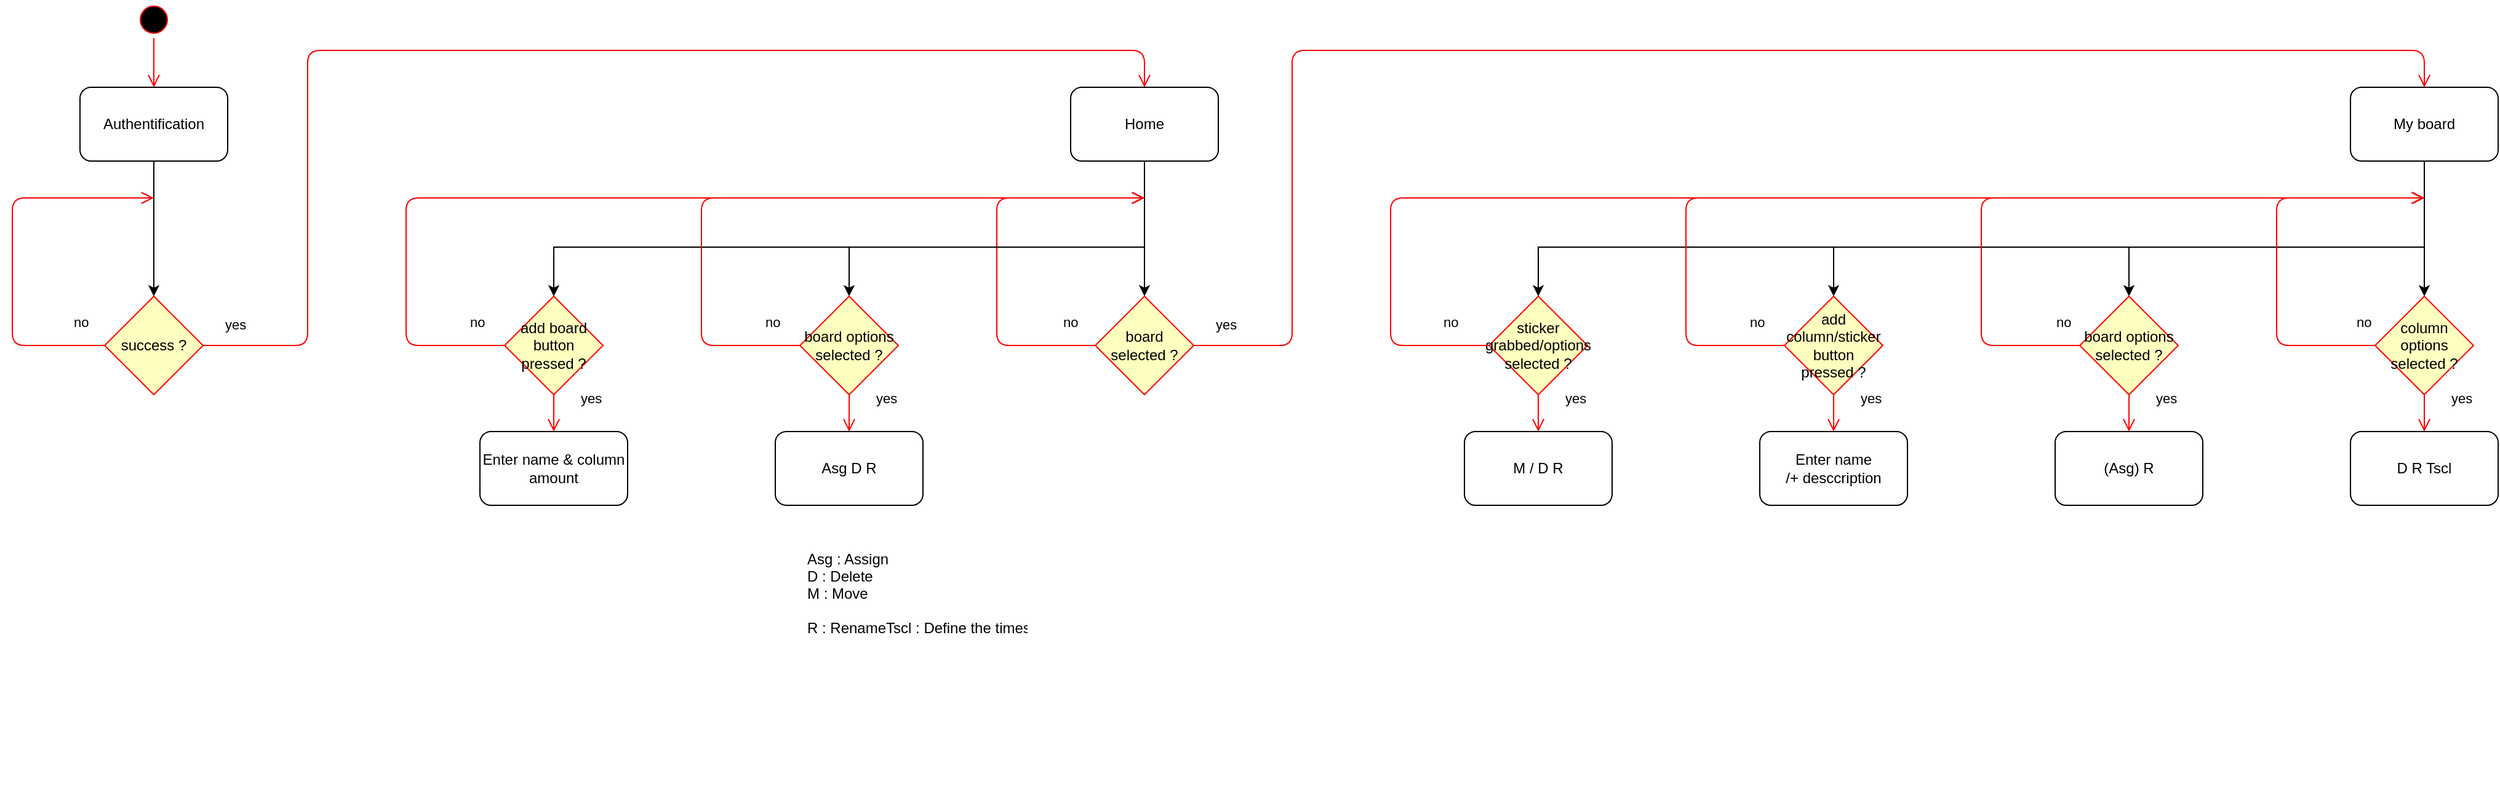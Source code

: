 <mxfile version="14.7.1" type="github">
  <diagram id="C5RBs43oDa-KdzZeNtuy" name="Page-1">
    <mxGraphModel dx="1450" dy="5252" grid="1" gridSize="10" guides="1" tooltips="1" connect="1" arrows="1" fold="1" page="1" pageScale="1" pageWidth="3300" pageHeight="4681" math="0" shadow="0">
      <root>
        <mxCell id="WIyWlLk6GJQsqaUBKTNV-0" />
        <mxCell id="WIyWlLk6GJQsqaUBKTNV-1" parent="WIyWlLk6GJQsqaUBKTNV-0" />
        <mxCell id="JY1gy3Fn-EUmmL5cIJaz-2" value="" style="ellipse;html=1;shape=startState;fillColor=#000000;strokeColor=#ff0000;" parent="WIyWlLk6GJQsqaUBKTNV-1" vertex="1">
          <mxGeometry x="420" y="-40" width="30" height="30" as="geometry" />
        </mxCell>
        <mxCell id="JY1gy3Fn-EUmmL5cIJaz-3" value="" style="edgeStyle=orthogonalEdgeStyle;html=1;verticalAlign=bottom;endArrow=open;endSize=8;strokeColor=#ff0000;entryX=0.5;entryY=0;entryDx=0;entryDy=0;" parent="WIyWlLk6GJQsqaUBKTNV-1" source="JY1gy3Fn-EUmmL5cIJaz-2" target="JY1gy3Fn-EUmmL5cIJaz-33" edge="1">
          <mxGeometry relative="1" as="geometry">
            <mxPoint x="435" y="70" as="targetPoint" />
          </mxGeometry>
        </mxCell>
        <mxCell id="JY1gy3Fn-EUmmL5cIJaz-12" style="edgeStyle=orthogonalEdgeStyle;rounded=0;orthogonalLoop=1;jettySize=auto;html=1;exitX=0.5;exitY=1;exitDx=0;exitDy=0;entryX=0.5;entryY=0;entryDx=0;entryDy=0;" parent="WIyWlLk6GJQsqaUBKTNV-1" source="JY1gy3Fn-EUmmL5cIJaz-33" target="JY1gy3Fn-EUmmL5cIJaz-9" edge="1">
          <mxGeometry relative="1" as="geometry">
            <mxPoint x="435" y="140" as="sourcePoint" />
          </mxGeometry>
        </mxCell>
        <mxCell id="JY1gy3Fn-EUmmL5cIJaz-9" value="success ?" style="rhombus;whiteSpace=wrap;html=1;fillColor=#ffffc0;strokeColor=#ff0000;" parent="WIyWlLk6GJQsqaUBKTNV-1" vertex="1">
          <mxGeometry x="395" y="200" width="80" height="80" as="geometry" />
        </mxCell>
        <mxCell id="JY1gy3Fn-EUmmL5cIJaz-10" value="no" style="edgeStyle=orthogonalEdgeStyle;html=1;align=left;verticalAlign=bottom;endArrow=open;endSize=8;strokeColor=#ff0000;exitX=0;exitY=0.5;exitDx=0;exitDy=0;" parent="WIyWlLk6GJQsqaUBKTNV-1" source="JY1gy3Fn-EUmmL5cIJaz-9" edge="1">
          <mxGeometry x="-0.824" y="-10" relative="1" as="geometry">
            <mxPoint x="435" y="120" as="targetPoint" />
            <Array as="points">
              <mxPoint x="320" y="240" />
              <mxPoint x="320" y="120" />
            </Array>
            <mxPoint as="offset" />
          </mxGeometry>
        </mxCell>
        <mxCell id="JY1gy3Fn-EUmmL5cIJaz-11" value="yes" style="edgeStyle=orthogonalEdgeStyle;html=1;align=left;verticalAlign=top;endArrow=open;endSize=8;strokeColor=#ff0000;entryX=0.5;entryY=0;entryDx=0;entryDy=0;exitX=1;exitY=0.5;exitDx=0;exitDy=0;" parent="WIyWlLk6GJQsqaUBKTNV-1" source="JY1gy3Fn-EUmmL5cIJaz-9" target="JY1gy3Fn-EUmmL5cIJaz-32" edge="1">
          <mxGeometry x="-0.97" y="30" relative="1" as="geometry">
            <mxPoint x="920" y="70" as="targetPoint" />
            <mxPoint x="650" y="190" as="sourcePoint" />
            <Array as="points">
              <mxPoint x="560" y="240" />
              <mxPoint x="560" />
              <mxPoint x="1240" />
            </Array>
            <mxPoint as="offset" />
          </mxGeometry>
        </mxCell>
        <mxCell id="JY1gy3Fn-EUmmL5cIJaz-25" style="edgeStyle=orthogonalEdgeStyle;rounded=0;orthogonalLoop=1;jettySize=auto;html=1;exitX=0.5;exitY=1;exitDx=0;exitDy=0;entryX=0.5;entryY=0;entryDx=0;entryDy=0;" parent="WIyWlLk6GJQsqaUBKTNV-1" source="JY1gy3Fn-EUmmL5cIJaz-32" edge="1" target="JY1gy3Fn-EUmmL5cIJaz-39">
          <mxGeometry relative="1" as="geometry">
            <mxPoint x="1240" y="140" as="sourcePoint" />
            <mxPoint x="1260" y="180" as="targetPoint" />
          </mxGeometry>
        </mxCell>
        <mxCell id="_KC-3M1fQCvKJhTVu-NZ-2" style="edgeStyle=orthogonalEdgeStyle;rounded=0;orthogonalLoop=1;jettySize=auto;html=1;exitX=0.5;exitY=1;exitDx=0;exitDy=0;entryX=0.5;entryY=0;entryDx=0;entryDy=0;" edge="1" parent="WIyWlLk6GJQsqaUBKTNV-1" source="JY1gy3Fn-EUmmL5cIJaz-32" target="_KC-3M1fQCvKJhTVu-NZ-1">
          <mxGeometry relative="1" as="geometry">
            <Array as="points">
              <mxPoint x="1240" y="160" />
              <mxPoint x="760" y="160" />
            </Array>
          </mxGeometry>
        </mxCell>
        <mxCell id="JY1gy3Fn-EUmmL5cIJaz-32" value="Home" style="rounded=1;whiteSpace=wrap;html=1;" parent="WIyWlLk6GJQsqaUBKTNV-1" vertex="1">
          <mxGeometry x="1180" y="30" width="120" height="60" as="geometry" />
        </mxCell>
        <mxCell id="JY1gy3Fn-EUmmL5cIJaz-33" value="Authentification" style="rounded=1;whiteSpace=wrap;html=1;" parent="WIyWlLk6GJQsqaUBKTNV-1" vertex="1">
          <mxGeometry x="375" y="30" width="120" height="60" as="geometry" />
        </mxCell>
        <mxCell id="_KC-3M1fQCvKJhTVu-NZ-27" style="edgeStyle=orthogonalEdgeStyle;rounded=0;orthogonalLoop=1;jettySize=auto;html=1;exitX=0.5;exitY=1;exitDx=0;exitDy=0;entryX=0.5;entryY=0;entryDx=0;entryDy=0;" edge="1" parent="WIyWlLk6GJQsqaUBKTNV-1" source="JY1gy3Fn-EUmmL5cIJaz-36" target="_KC-3M1fQCvKJhTVu-NZ-20">
          <mxGeometry relative="1" as="geometry" />
        </mxCell>
        <mxCell id="_KC-3M1fQCvKJhTVu-NZ-28" style="edgeStyle=orthogonalEdgeStyle;rounded=0;orthogonalLoop=1;jettySize=auto;html=1;exitX=0.5;exitY=1;exitDx=0;exitDy=0;entryX=0.5;entryY=0;entryDx=0;entryDy=0;" edge="1" parent="WIyWlLk6GJQsqaUBKTNV-1" source="JY1gy3Fn-EUmmL5cIJaz-36" target="_KC-3M1fQCvKJhTVu-NZ-22">
          <mxGeometry relative="1" as="geometry">
            <Array as="points">
              <mxPoint x="2280" y="160" />
              <mxPoint x="2040" y="160" />
            </Array>
          </mxGeometry>
        </mxCell>
        <mxCell id="_KC-3M1fQCvKJhTVu-NZ-33" style="edgeStyle=orthogonalEdgeStyle;rounded=0;orthogonalLoop=1;jettySize=auto;html=1;exitX=0.5;exitY=1;exitDx=0;exitDy=0;entryX=0.5;entryY=0;entryDx=0;entryDy=0;" edge="1" parent="WIyWlLk6GJQsqaUBKTNV-1" source="JY1gy3Fn-EUmmL5cIJaz-36" target="_KC-3M1fQCvKJhTVu-NZ-29">
          <mxGeometry relative="1" as="geometry">
            <Array as="points">
              <mxPoint x="2280" y="160" />
              <mxPoint x="1800" y="160" />
            </Array>
          </mxGeometry>
        </mxCell>
        <mxCell id="_KC-3M1fQCvKJhTVu-NZ-38" style="edgeStyle=orthogonalEdgeStyle;rounded=0;orthogonalLoop=1;jettySize=auto;html=1;exitX=0.5;exitY=1;exitDx=0;exitDy=0;entryX=0.5;entryY=0;entryDx=0;entryDy=0;" edge="1" parent="WIyWlLk6GJQsqaUBKTNV-1" source="JY1gy3Fn-EUmmL5cIJaz-36" target="_KC-3M1fQCvKJhTVu-NZ-34">
          <mxGeometry relative="1" as="geometry">
            <Array as="points">
              <mxPoint x="2280" y="160" />
              <mxPoint x="1560" y="160" />
            </Array>
          </mxGeometry>
        </mxCell>
        <mxCell id="JY1gy3Fn-EUmmL5cIJaz-36" value="My board" style="rounded=1;whiteSpace=wrap;html=1;" parent="WIyWlLk6GJQsqaUBKTNV-1" vertex="1">
          <mxGeometry x="2220" y="30" width="120" height="60" as="geometry" />
        </mxCell>
        <mxCell id="JY1gy3Fn-EUmmL5cIJaz-38" value="Asg D R" style="rounded=1;whiteSpace=wrap;html=1;" parent="WIyWlLk6GJQsqaUBKTNV-1" vertex="1">
          <mxGeometry x="940" y="310" width="120" height="60" as="geometry" />
        </mxCell>
        <mxCell id="JY1gy3Fn-EUmmL5cIJaz-39" value="board selected ?" style="rhombus;whiteSpace=wrap;html=1;fillColor=#ffffc0;strokeColor=#ff0000;" parent="WIyWlLk6GJQsqaUBKTNV-1" vertex="1">
          <mxGeometry x="1200" y="200" width="80" height="80" as="geometry" />
        </mxCell>
        <mxCell id="JY1gy3Fn-EUmmL5cIJaz-41" value="yes" style="edgeStyle=orthogonalEdgeStyle;html=1;align=left;verticalAlign=top;endArrow=open;endSize=8;strokeColor=#ff0000;exitX=1;exitY=0.5;exitDx=0;exitDy=0;entryX=0.5;entryY=0;entryDx=0;entryDy=0;" parent="WIyWlLk6GJQsqaUBKTNV-1" source="JY1gy3Fn-EUmmL5cIJaz-39" target="JY1gy3Fn-EUmmL5cIJaz-36" edge="1">
          <mxGeometry x="-0.975" y="30" relative="1" as="geometry">
            <mxPoint x="1650" y="40" as="targetPoint" />
            <mxPoint x="805" y="230" as="sourcePoint" />
            <Array as="points">
              <mxPoint x="1360" y="240" />
              <mxPoint x="1360" />
              <mxPoint x="2280" />
            </Array>
            <mxPoint as="offset" />
          </mxGeometry>
        </mxCell>
        <mxCell id="JY1gy3Fn-EUmmL5cIJaz-42" value="no" style="edgeStyle=orthogonalEdgeStyle;html=1;align=left;verticalAlign=bottom;endArrow=open;endSize=8;strokeColor=#ff0000;exitX=0;exitY=0.5;exitDx=0;exitDy=0;" parent="WIyWlLk6GJQsqaUBKTNV-1" source="JY1gy3Fn-EUmmL5cIJaz-39" edge="1">
          <mxGeometry x="-0.824" y="-10" relative="1" as="geometry">
            <mxPoint x="1240" y="120" as="targetPoint" />
            <mxPoint x="1125" y="220" as="sourcePoint" />
            <Array as="points">
              <mxPoint x="1120" y="240" />
              <mxPoint x="1120" y="120" />
            </Array>
            <mxPoint as="offset" />
          </mxGeometry>
        </mxCell>
        <mxCell id="JY1gy3Fn-EUmmL5cIJaz-44" style="edgeStyle=orthogonalEdgeStyle;rounded=0;orthogonalLoop=1;jettySize=auto;html=1;exitX=0.5;exitY=1;exitDx=0;exitDy=0;entryX=0.5;entryY=0;entryDx=0;entryDy=0;" parent="WIyWlLk6GJQsqaUBKTNV-1" source="JY1gy3Fn-EUmmL5cIJaz-32" edge="1" target="JY1gy3Fn-EUmmL5cIJaz-45">
          <mxGeometry relative="1" as="geometry">
            <mxPoint x="1250" y="120" as="sourcePoint" />
            <mxPoint x="1000" y="160" as="targetPoint" />
            <Array as="points">
              <mxPoint x="1240" y="160" />
              <mxPoint x="1000" y="160" />
            </Array>
          </mxGeometry>
        </mxCell>
        <mxCell id="JY1gy3Fn-EUmmL5cIJaz-45" value="board options selected ?" style="rhombus;whiteSpace=wrap;html=1;fillColor=#ffffc0;strokeColor=#ff0000;" parent="WIyWlLk6GJQsqaUBKTNV-1" vertex="1">
          <mxGeometry x="960" y="200" width="80" height="80" as="geometry" />
        </mxCell>
        <mxCell id="JY1gy3Fn-EUmmL5cIJaz-50" value="yes" style="edgeStyle=orthogonalEdgeStyle;html=1;align=left;verticalAlign=top;endArrow=open;endSize=8;strokeColor=#ff0000;entryX=0.5;entryY=0;entryDx=0;entryDy=0;exitX=0.5;exitY=1;exitDx=0;exitDy=0;" parent="WIyWlLk6GJQsqaUBKTNV-1" source="JY1gy3Fn-EUmmL5cIJaz-45" target="JY1gy3Fn-EUmmL5cIJaz-38" edge="1">
          <mxGeometry x="-1" y="22" relative="1" as="geometry">
            <mxPoint x="1250" y="80" as="targetPoint" />
            <mxPoint x="805" y="250" as="sourcePoint" />
            <Array as="points">
              <mxPoint x="1000" y="290" />
              <mxPoint x="1000" y="290" />
            </Array>
            <mxPoint x="-2" y="-10" as="offset" />
          </mxGeometry>
        </mxCell>
        <mxCell id="JY1gy3Fn-EUmmL5cIJaz-57" value="(Asg) R" style="rounded=1;whiteSpace=wrap;html=1;" parent="WIyWlLk6GJQsqaUBKTNV-1" vertex="1">
          <mxGeometry x="1980" y="310" width="120" height="60" as="geometry" />
        </mxCell>
        <mxCell id="JY1gy3Fn-EUmmL5cIJaz-58" value="Asg : Assign&#xa;D : Delete&#xa;M : Move&#xa;&#xa;R : RenameTscl : Define the timescale&#xa;&#xa;&#xa;&#xa;" style="text;strokeColor=none;fillColor=none;align=left;verticalAlign=top;spacingLeft=4;spacingRight=4;overflow=hidden;rotatable=0;points=[[0,0.5],[1,0.5]];portConstraint=eastwest;" parent="WIyWlLk6GJQsqaUBKTNV-1" vertex="1">
          <mxGeometry x="960" y="400" width="190" height="200" as="geometry" />
        </mxCell>
        <mxCell id="JY1gy3Fn-EUmmL5cIJaz-59" value="D R Tscl" style="rounded=1;whiteSpace=wrap;html=1;" parent="WIyWlLk6GJQsqaUBKTNV-1" vertex="1">
          <mxGeometry x="2220" y="310" width="120" height="60" as="geometry" />
        </mxCell>
        <mxCell id="_KC-3M1fQCvKJhTVu-NZ-1" value="add board button pressed ?" style="rhombus;whiteSpace=wrap;html=1;fillColor=#ffffc0;strokeColor=#ff0000;" vertex="1" parent="WIyWlLk6GJQsqaUBKTNV-1">
          <mxGeometry x="720" y="200" width="80" height="80" as="geometry" />
        </mxCell>
        <mxCell id="_KC-3M1fQCvKJhTVu-NZ-3" value="no" style="edgeStyle=orthogonalEdgeStyle;html=1;align=left;verticalAlign=bottom;endArrow=open;endSize=8;strokeColor=#ff0000;exitX=0;exitY=0.5;exitDx=0;exitDy=0;" edge="1" parent="WIyWlLk6GJQsqaUBKTNV-1" source="JY1gy3Fn-EUmmL5cIJaz-45">
          <mxGeometry x="-0.893" y="-10" relative="1" as="geometry">
            <mxPoint x="1240" y="120" as="targetPoint" />
            <mxPoint x="930" y="250" as="sourcePoint" />
            <Array as="points">
              <mxPoint x="880" y="240" />
              <mxPoint x="880" y="120" />
            </Array>
            <mxPoint as="offset" />
          </mxGeometry>
        </mxCell>
        <mxCell id="_KC-3M1fQCvKJhTVu-NZ-4" value="no" style="edgeStyle=orthogonalEdgeStyle;html=1;align=left;verticalAlign=bottom;endArrow=open;endSize=8;strokeColor=#ff0000;exitX=0;exitY=0.5;exitDx=0;exitDy=0;" edge="1" parent="WIyWlLk6GJQsqaUBKTNV-1" source="_KC-3M1fQCvKJhTVu-NZ-1">
          <mxGeometry x="-0.925" y="-10" relative="1" as="geometry">
            <mxPoint x="1240" y="120" as="targetPoint" />
            <mxPoint x="690" y="260" as="sourcePoint" />
            <Array as="points">
              <mxPoint x="640" y="240" />
              <mxPoint x="640" y="120" />
            </Array>
            <mxPoint as="offset" />
          </mxGeometry>
        </mxCell>
        <mxCell id="_KC-3M1fQCvKJhTVu-NZ-5" value="Enter name &amp;amp; column amount" style="rounded=1;whiteSpace=wrap;html=1;" vertex="1" parent="WIyWlLk6GJQsqaUBKTNV-1">
          <mxGeometry x="700" y="310" width="120" height="60" as="geometry" />
        </mxCell>
        <mxCell id="_KC-3M1fQCvKJhTVu-NZ-7" value="yes" style="edgeStyle=orthogonalEdgeStyle;html=1;align=left;verticalAlign=top;endArrow=open;endSize=8;strokeColor=#ff0000;entryX=0.5;entryY=0;entryDx=0;entryDy=0;exitX=0.5;exitY=1;exitDx=0;exitDy=0;" edge="1" parent="WIyWlLk6GJQsqaUBKTNV-1" source="_KC-3M1fQCvKJhTVu-NZ-1" target="_KC-3M1fQCvKJhTVu-NZ-5">
          <mxGeometry x="-1" y="22" relative="1" as="geometry">
            <mxPoint x="1010" y="320" as="targetPoint" />
            <mxPoint x="1010" y="290" as="sourcePoint" />
            <Array as="points">
              <mxPoint x="760" y="300" />
              <mxPoint x="760" y="300" />
            </Array>
            <mxPoint x="-2" y="-10" as="offset" />
          </mxGeometry>
        </mxCell>
        <mxCell id="_KC-3M1fQCvKJhTVu-NZ-20" value="column options selected ?" style="rhombus;whiteSpace=wrap;html=1;fillColor=#ffffc0;strokeColor=#ff0000;" vertex="1" parent="WIyWlLk6GJQsqaUBKTNV-1">
          <mxGeometry x="2240" y="200" width="80" height="80" as="geometry" />
        </mxCell>
        <mxCell id="_KC-3M1fQCvKJhTVu-NZ-21" value="yes" style="edgeStyle=orthogonalEdgeStyle;html=1;align=left;verticalAlign=top;endArrow=open;endSize=8;strokeColor=#ff0000;exitX=0.5;exitY=1;exitDx=0;exitDy=0;entryX=0.5;entryY=0;entryDx=0;entryDy=0;" edge="1" parent="WIyWlLk6GJQsqaUBKTNV-1" source="_KC-3M1fQCvKJhTVu-NZ-20" target="JY1gy3Fn-EUmmL5cIJaz-59">
          <mxGeometry x="-1" y="22" relative="1" as="geometry">
            <mxPoint x="2180" y="310" as="targetPoint" />
            <mxPoint x="2085" y="250" as="sourcePoint" />
            <Array as="points" />
            <mxPoint x="-2" y="-10" as="offset" />
          </mxGeometry>
        </mxCell>
        <mxCell id="_KC-3M1fQCvKJhTVu-NZ-22" value="board options selected ?" style="rhombus;whiteSpace=wrap;html=1;fillColor=#ffffc0;strokeColor=#ff0000;" vertex="1" parent="WIyWlLk6GJQsqaUBKTNV-1">
          <mxGeometry x="2000" y="200" width="80" height="80" as="geometry" />
        </mxCell>
        <mxCell id="_KC-3M1fQCvKJhTVu-NZ-23" value="no" style="edgeStyle=orthogonalEdgeStyle;html=1;align=left;verticalAlign=bottom;endArrow=open;endSize=8;strokeColor=#ff0000;exitX=0;exitY=0.5;exitDx=0;exitDy=0;" edge="1" parent="WIyWlLk6GJQsqaUBKTNV-1" source="_KC-3M1fQCvKJhTVu-NZ-20">
          <mxGeometry x="-0.893" y="-10" relative="1" as="geometry">
            <mxPoint x="2280" y="120" as="targetPoint" />
            <mxPoint x="2210" y="250" as="sourcePoint" />
            <Array as="points">
              <mxPoint x="2160" y="240" />
              <mxPoint x="2160" y="120" />
            </Array>
            <mxPoint as="offset" />
          </mxGeometry>
        </mxCell>
        <mxCell id="_KC-3M1fQCvKJhTVu-NZ-24" value="no" style="edgeStyle=orthogonalEdgeStyle;html=1;align=left;verticalAlign=bottom;endArrow=open;endSize=8;strokeColor=#ff0000;exitX=0;exitY=0.5;exitDx=0;exitDy=0;" edge="1" parent="WIyWlLk6GJQsqaUBKTNV-1" source="_KC-3M1fQCvKJhTVu-NZ-22">
          <mxGeometry x="-0.925" y="-10" relative="1" as="geometry">
            <mxPoint x="2280" y="120" as="targetPoint" />
            <mxPoint x="1970" y="260" as="sourcePoint" />
            <Array as="points">
              <mxPoint x="1920" y="240" />
              <mxPoint x="1920" y="120" />
            </Array>
            <mxPoint as="offset" />
          </mxGeometry>
        </mxCell>
        <mxCell id="_KC-3M1fQCvKJhTVu-NZ-26" value="yes" style="edgeStyle=orthogonalEdgeStyle;html=1;align=left;verticalAlign=top;endArrow=open;endSize=8;strokeColor=#ff0000;exitX=0.5;exitY=1;exitDx=0;exitDy=0;entryX=0.5;entryY=0;entryDx=0;entryDy=0;" edge="1" parent="WIyWlLk6GJQsqaUBKTNV-1" source="_KC-3M1fQCvKJhTVu-NZ-22" target="JY1gy3Fn-EUmmL5cIJaz-57">
          <mxGeometry x="-1" y="22" relative="1" as="geometry">
            <mxPoint x="2130" y="300" as="targetPoint" />
            <mxPoint x="2290" y="290" as="sourcePoint" />
            <Array as="points" />
            <mxPoint x="-2" y="-10" as="offset" />
          </mxGeometry>
        </mxCell>
        <mxCell id="_KC-3M1fQCvKJhTVu-NZ-29" value="add column/sticker button pressed ?" style="rhombus;whiteSpace=wrap;html=1;fillColor=#ffffc0;strokeColor=#ff0000;" vertex="1" parent="WIyWlLk6GJQsqaUBKTNV-1">
          <mxGeometry x="1760" y="200" width="80" height="80" as="geometry" />
        </mxCell>
        <mxCell id="_KC-3M1fQCvKJhTVu-NZ-30" value="no" style="edgeStyle=orthogonalEdgeStyle;html=1;align=left;verticalAlign=bottom;endArrow=open;endSize=8;strokeColor=#ff0000;exitX=0;exitY=0.5;exitDx=0;exitDy=0;" edge="1" parent="WIyWlLk6GJQsqaUBKTNV-1" source="_KC-3M1fQCvKJhTVu-NZ-29">
          <mxGeometry x="-0.925" y="-10" relative="1" as="geometry">
            <mxPoint x="2280" y="120" as="targetPoint" />
            <mxPoint x="1710" y="240" as="sourcePoint" />
            <Array as="points">
              <mxPoint x="1680" y="240" />
              <mxPoint x="1680" y="120" />
            </Array>
            <mxPoint as="offset" />
          </mxGeometry>
        </mxCell>
        <mxCell id="_KC-3M1fQCvKJhTVu-NZ-31" value="&lt;div&gt;Enter name &lt;br&gt;&lt;/div&gt;&lt;div&gt;/+ desccription &lt;br&gt;&lt;/div&gt;" style="rounded=1;whiteSpace=wrap;html=1;" vertex="1" parent="WIyWlLk6GJQsqaUBKTNV-1">
          <mxGeometry x="1740" y="310" width="120" height="60" as="geometry" />
        </mxCell>
        <mxCell id="_KC-3M1fQCvKJhTVu-NZ-32" value="yes" style="edgeStyle=orthogonalEdgeStyle;html=1;align=left;verticalAlign=top;endArrow=open;endSize=8;strokeColor=#ff0000;exitX=0.5;exitY=1;exitDx=0;exitDy=0;entryX=0.5;entryY=0;entryDx=0;entryDy=0;" edge="1" parent="WIyWlLk6GJQsqaUBKTNV-1" target="_KC-3M1fQCvKJhTVu-NZ-31" source="_KC-3M1fQCvKJhTVu-NZ-29">
          <mxGeometry x="-1" y="22" relative="1" as="geometry">
            <mxPoint x="1890" y="320" as="targetPoint" />
            <mxPoint x="1800" y="300" as="sourcePoint" />
            <Array as="points" />
            <mxPoint x="-2" y="-10" as="offset" />
          </mxGeometry>
        </mxCell>
        <mxCell id="_KC-3M1fQCvKJhTVu-NZ-34" value="sticker grabbed/options selected ?" style="rhombus;whiteSpace=wrap;html=1;fillColor=#ffffc0;strokeColor=#ff0000;" vertex="1" parent="WIyWlLk6GJQsqaUBKTNV-1">
          <mxGeometry x="1520" y="200" width="80" height="80" as="geometry" />
        </mxCell>
        <mxCell id="_KC-3M1fQCvKJhTVu-NZ-35" value="M / D R" style="rounded=1;whiteSpace=wrap;html=1;" vertex="1" parent="WIyWlLk6GJQsqaUBKTNV-1">
          <mxGeometry x="1500" y="310" width="120" height="60" as="geometry" />
        </mxCell>
        <mxCell id="_KC-3M1fQCvKJhTVu-NZ-36" value="yes" style="edgeStyle=orthogonalEdgeStyle;html=1;align=left;verticalAlign=top;endArrow=open;endSize=8;strokeColor=#ff0000;exitX=0.5;exitY=1;exitDx=0;exitDy=0;entryX=0.5;entryY=0;entryDx=0;entryDy=0;" edge="1" parent="WIyWlLk6GJQsqaUBKTNV-1" source="_KC-3M1fQCvKJhTVu-NZ-34" target="_KC-3M1fQCvKJhTVu-NZ-35">
          <mxGeometry x="-1" y="22" relative="1" as="geometry">
            <mxPoint x="1810" y="320" as="targetPoint" />
            <mxPoint x="1810" y="290" as="sourcePoint" />
            <Array as="points" />
            <mxPoint x="-2" y="-10" as="offset" />
          </mxGeometry>
        </mxCell>
        <mxCell id="_KC-3M1fQCvKJhTVu-NZ-37" value="no" style="edgeStyle=orthogonalEdgeStyle;html=1;align=left;verticalAlign=bottom;endArrow=open;endSize=8;strokeColor=#ff0000;exitX=0;exitY=0.5;exitDx=0;exitDy=0;" edge="1" parent="WIyWlLk6GJQsqaUBKTNV-1" source="_KC-3M1fQCvKJhTVu-NZ-34">
          <mxGeometry x="-0.925" y="-10" relative="1" as="geometry">
            <mxPoint x="2280" y="120" as="targetPoint" />
            <mxPoint x="1480" y="240" as="sourcePoint" />
            <Array as="points">
              <mxPoint x="1440" y="240" />
              <mxPoint x="1440" y="120" />
            </Array>
            <mxPoint as="offset" />
          </mxGeometry>
        </mxCell>
      </root>
    </mxGraphModel>
  </diagram>
</mxfile>

